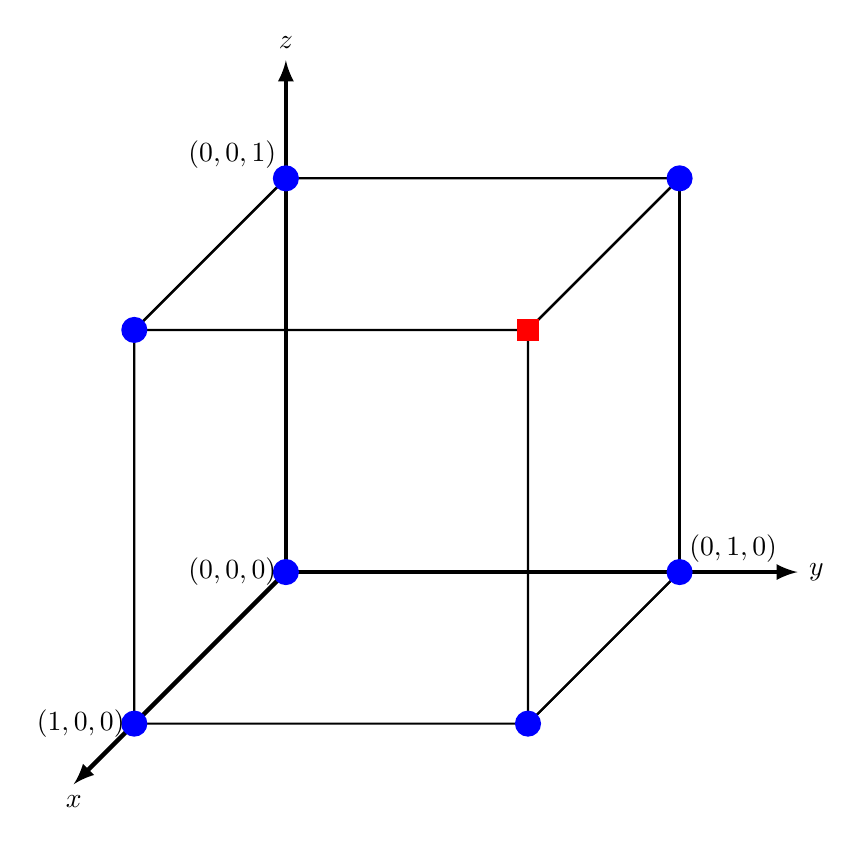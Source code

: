 \begin{tikzpicture}[scale=1]

\tikzstyle{rouge} = [fill,rectangle,red,scale=1.2];
\tikzstyle{bleu} = [fill,circle,blue] ;

\pgfmathsetmacro{\cubex}{5}
\pgfmathsetmacro{\cubey}{5}
\pgfmathsetmacro{\cubez}{5}
\draw[thick] (0,0,0) -- ++(\cubex,0,0) -- ++(0,\cubey,0) -- ++(-\cubex,0,0) -- cycle;
\draw[thick] (0,0,0) -- ++(0,0,\cubez) -- ++(0,\cubey,0) -- ++(0,0,-\cubez) -- cycle;
\draw[thick] (0,0,0) -- ++(\cubex,0,0) -- ++(0,0,\cubez) -- ++(-\cubex,0,0) -- cycle;

\draw[thick] (0,5,0) -- ++(\cubex,0,0) -- ++(0,0,\cubez) -- ++(-\cubex,0,0) -- cycle;
\draw[thick] (5,0,0) -- ++(0,0,\cubez) -- ++(0,\cubey,0) -- ++(0,0,-\cubez) -- cycle;

\draw [->,>=latex,ultra thick] (0,0,0) -- ++ (0,0,7) node[below]{$x$};
\draw [->,>=latex,ultra thick] (0,0,0) -- ++ (6.5,0,0) node[right]{$y$};
\draw [->,>=latex,ultra thick] (0,0,0) -- ++ (0,6.5,0) node[above]{$z$};

\node[bleu] at (0,0,0) {};
\node[bleu] at (5,0,0) {};
\node[bleu] at (0,0,5) {};
\node[bleu] at (0,5,0) {};
\node[rouge] at (5,5,5) {};
\node[bleu] at (5,0,5) {};
\node[bleu] at (5,5,0) {};
\node[bleu] at (0,5,5) {};

\node[left] at (0,0,0) {$(0,0,0)$};
\node[above right] at (5,0,0) {$(0,1,0)$};
\node[left] at (0,0,5) {$(1,0,0)$};
\node[above left] at (0,5,0) {$(0,0,1)$};

% \draw[fill=red!20,opacity=0.5] (5,0,0) -- (0,0,5) -- (0,5,0) -- cycle;

\end{tikzpicture}